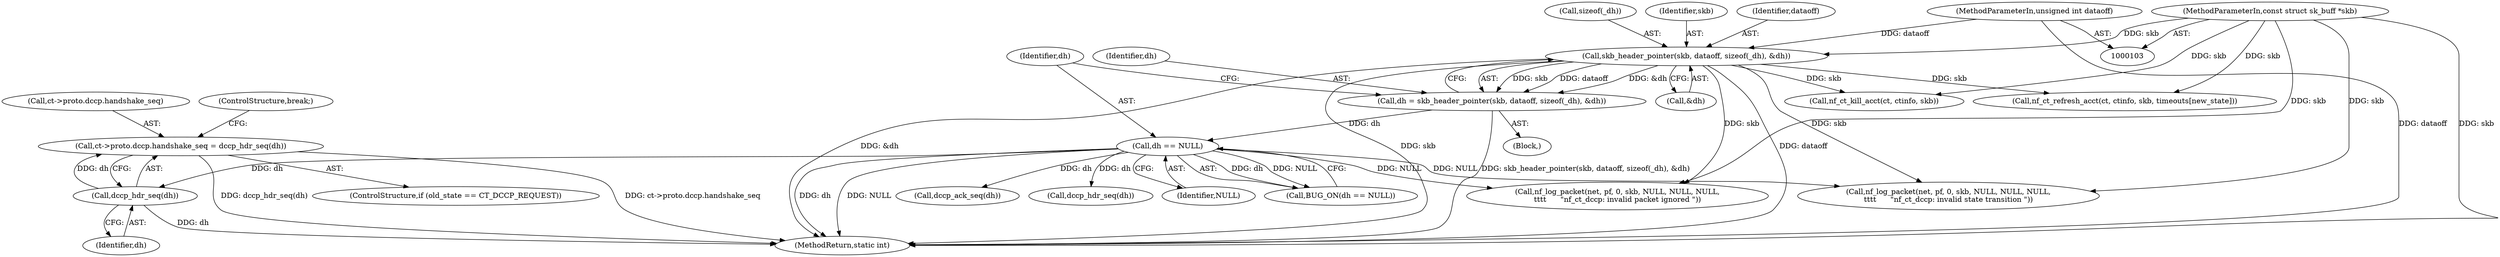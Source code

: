 digraph "0_linux_b22f5126a24b3b2f15448c3f2a254fc10cbc2b92_1@pointer" {
"1000241" [label="(Call,ct->proto.dccp.handshake_seq = dccp_hdr_seq(dh))"];
"1000249" [label="(Call,dccp_hdr_seq(dh))"];
"1000138" [label="(Call,dh == NULL)"];
"1000128" [label="(Call,dh = skb_header_pointer(skb, dataoff, sizeof(_dh), &dh))"];
"1000130" [label="(Call,skb_header_pointer(skb, dataoff, sizeof(_dh), &dh))"];
"1000105" [label="(MethodParameterIn,const struct sk_buff *skb)"];
"1000106" [label="(MethodParameterIn,unsigned int dataoff)"];
"1000249" [label="(Call,dccp_hdr_seq(dh))"];
"1000130" [label="(Call,skb_header_pointer(skb, dataoff, sizeof(_dh), &dh))"];
"1000111" [label="(Block,)"];
"1000391" [label="(Call,nf_log_packet(net, pf, 0, skb, NULL, NULL, NULL,\n\t\t\t\t      \"nf_ct_dccp: invalid state transition \"))"];
"1000138" [label="(Call,dh == NULL)"];
"1000106" [label="(MethodParameterIn,unsigned int dataoff)"];
"1000237" [label="(ControlStructure,if (old_state == CT_DCCP_REQUEST))"];
"1000242" [label="(Call,ct->proto.dccp.handshake_seq)"];
"1000251" [label="(ControlStructure,break;)"];
"1000451" [label="(MethodReturn,static int)"];
"1000133" [label="(Call,sizeof(_dh))"];
"1000135" [label="(Call,&dh)"];
"1000129" [label="(Identifier,dh)"];
"1000137" [label="(Call,BUG_ON(dh == NULL))"];
"1000131" [label="(Identifier,skb)"];
"1000263" [label="(Call,dccp_ack_seq(dh))"];
"1000241" [label="(Call,ct->proto.dccp.handshake_seq = dccp_hdr_seq(dh))"];
"1000370" [label="(Call,nf_log_packet(net, pf, 0, skb, NULL, NULL, NULL,\n\t\t\t\t      \"nf_ct_dccp: invalid packet ignored \"))"];
"1000159" [label="(Call,nf_ct_kill_acct(ct, ctinfo, skb))"];
"1000128" [label="(Call,dh = skb_header_pointer(skb, dataoff, sizeof(_dh), &dh))"];
"1000442" [label="(Call,nf_ct_refresh_acct(ct, ctinfo, skb, timeouts[new_state]))"];
"1000337" [label="(Call,dccp_hdr_seq(dh))"];
"1000250" [label="(Identifier,dh)"];
"1000139" [label="(Identifier,dh)"];
"1000132" [label="(Identifier,dataoff)"];
"1000105" [label="(MethodParameterIn,const struct sk_buff *skb)"];
"1000140" [label="(Identifier,NULL)"];
"1000241" -> "1000237"  [label="AST: "];
"1000241" -> "1000249"  [label="CFG: "];
"1000242" -> "1000241"  [label="AST: "];
"1000249" -> "1000241"  [label="AST: "];
"1000251" -> "1000241"  [label="CFG: "];
"1000241" -> "1000451"  [label="DDG: ct->proto.dccp.handshake_seq"];
"1000241" -> "1000451"  [label="DDG: dccp_hdr_seq(dh)"];
"1000249" -> "1000241"  [label="DDG: dh"];
"1000249" -> "1000250"  [label="CFG: "];
"1000250" -> "1000249"  [label="AST: "];
"1000249" -> "1000451"  [label="DDG: dh"];
"1000138" -> "1000249"  [label="DDG: dh"];
"1000138" -> "1000137"  [label="AST: "];
"1000138" -> "1000140"  [label="CFG: "];
"1000139" -> "1000138"  [label="AST: "];
"1000140" -> "1000138"  [label="AST: "];
"1000137" -> "1000138"  [label="CFG: "];
"1000138" -> "1000451"  [label="DDG: dh"];
"1000138" -> "1000451"  [label="DDG: NULL"];
"1000138" -> "1000137"  [label="DDG: dh"];
"1000138" -> "1000137"  [label="DDG: NULL"];
"1000128" -> "1000138"  [label="DDG: dh"];
"1000138" -> "1000263"  [label="DDG: dh"];
"1000138" -> "1000337"  [label="DDG: dh"];
"1000138" -> "1000370"  [label="DDG: NULL"];
"1000138" -> "1000391"  [label="DDG: NULL"];
"1000128" -> "1000111"  [label="AST: "];
"1000128" -> "1000130"  [label="CFG: "];
"1000129" -> "1000128"  [label="AST: "];
"1000130" -> "1000128"  [label="AST: "];
"1000139" -> "1000128"  [label="CFG: "];
"1000128" -> "1000451"  [label="DDG: skb_header_pointer(skb, dataoff, sizeof(_dh), &dh)"];
"1000130" -> "1000128"  [label="DDG: skb"];
"1000130" -> "1000128"  [label="DDG: dataoff"];
"1000130" -> "1000128"  [label="DDG: &dh"];
"1000130" -> "1000135"  [label="CFG: "];
"1000131" -> "1000130"  [label="AST: "];
"1000132" -> "1000130"  [label="AST: "];
"1000133" -> "1000130"  [label="AST: "];
"1000135" -> "1000130"  [label="AST: "];
"1000130" -> "1000451"  [label="DDG: dataoff"];
"1000130" -> "1000451"  [label="DDG: &dh"];
"1000130" -> "1000451"  [label="DDG: skb"];
"1000105" -> "1000130"  [label="DDG: skb"];
"1000106" -> "1000130"  [label="DDG: dataoff"];
"1000130" -> "1000159"  [label="DDG: skb"];
"1000130" -> "1000370"  [label="DDG: skb"];
"1000130" -> "1000391"  [label="DDG: skb"];
"1000130" -> "1000442"  [label="DDG: skb"];
"1000105" -> "1000103"  [label="AST: "];
"1000105" -> "1000451"  [label="DDG: skb"];
"1000105" -> "1000159"  [label="DDG: skb"];
"1000105" -> "1000370"  [label="DDG: skb"];
"1000105" -> "1000391"  [label="DDG: skb"];
"1000105" -> "1000442"  [label="DDG: skb"];
"1000106" -> "1000103"  [label="AST: "];
"1000106" -> "1000451"  [label="DDG: dataoff"];
}
